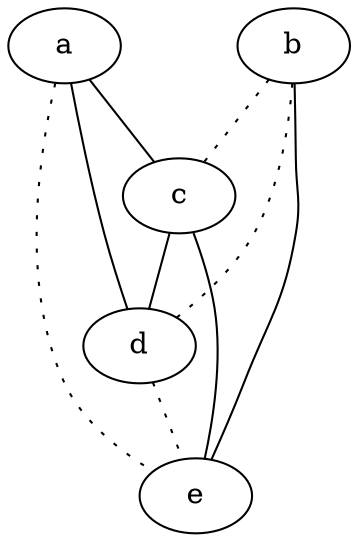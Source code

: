 graph {
a -- c;
a -- d;
a -- e [style=dotted];
b -- c [style=dotted];
b -- d [style=dotted];
b -- e;
c -- d;
c -- e;
d -- e [style=dotted];
}
